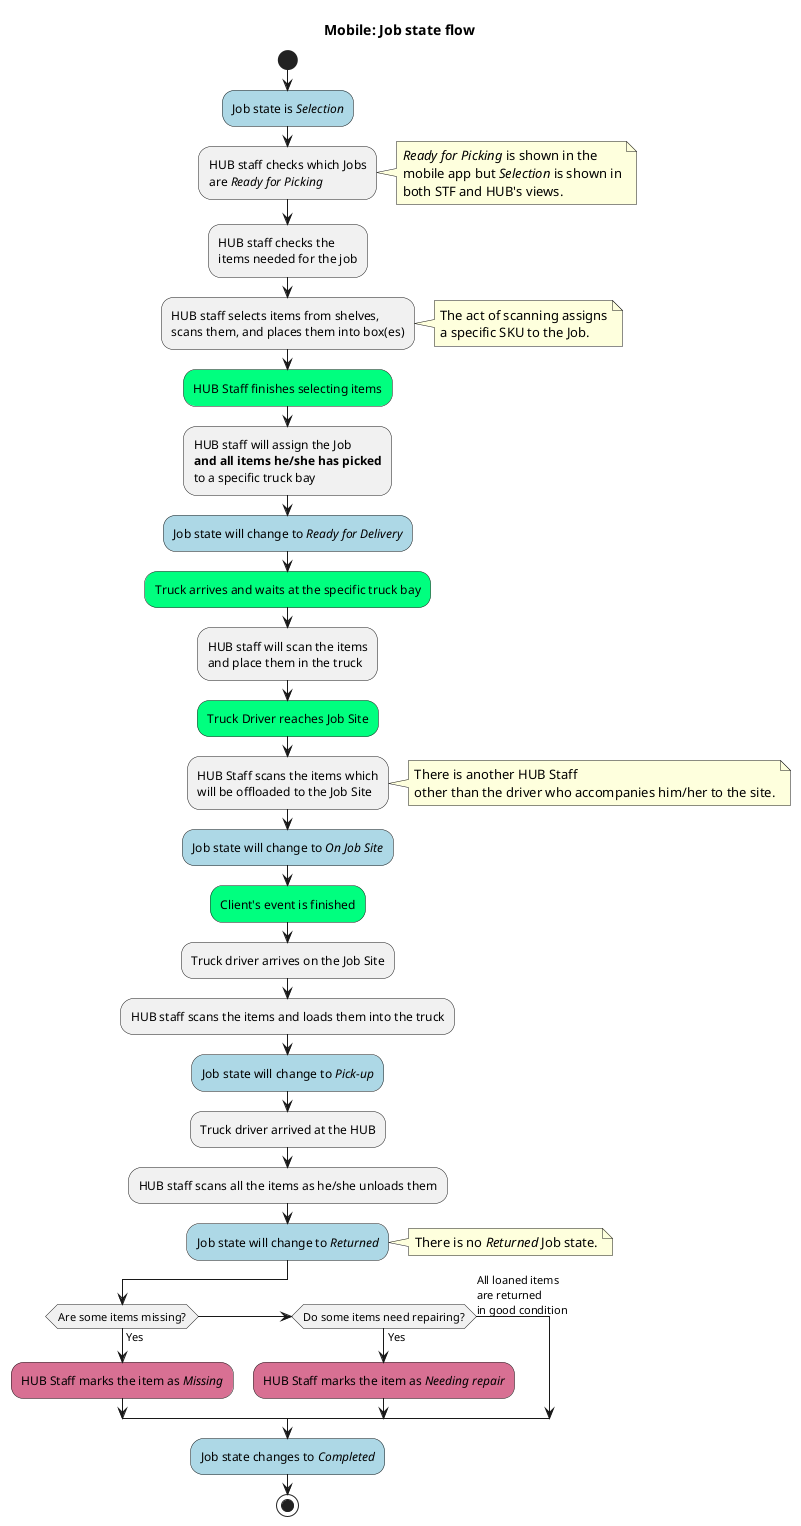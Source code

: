 ' Shows the transitions of Job from Ready for Delivery To Completed

@startuml
    title Mobile: Job state flow
    start

    #LightBlue:Job state is //Selection//;

    :HUB staff checks which Jobs
    are //Ready for Picking//;

    note right
        //Ready for Picking// is shown in the 
        mobile app but //Selection// is shown in
        both STF and HUB's views.
    end note
    
    :HUB staff checks the
    items needed for the job;

    :HUB staff selects items from shelves,
    scans them, and places them into box(es);

    note right
        The act of scanning assigns
        a specific SKU to the Job.
    end note

    #SpringGreen:HUB Staff finishes selecting items;

    :HUB staff will assign the Job 
    **and all items he/she has picked**
    to a specific truck bay;

    #LightBlue:Job state will change to //Ready for Delivery//;

    #SpringGreen:Truck arrives and waits at the specific truck bay;

    :HUB staff will scan the items
    and place them in the truck;

    #SpringGreen:Truck Driver reaches Job Site;
    
    :HUB Staff scans the items which
    will be offloaded to the Job Site;

    note right
        There is another HUB Staff
        other than the driver who accompanies him/her to the site.
    end note

    #LightBlue:Job state will change to //On Job Site//;

    #SpringGreen:Client's event is finished;
    :Truck driver arrives on the Job Site;
    :HUB staff scans the items and loads them into the truck;
    #LightBlue:Job state will change to //Pick-up//;

    :Truck driver arrived at the HUB;
    :HUB staff scans all the items as he/she unloads them;
    #LightBlue:Job state will change to //Returned//;

    note right
        There is no //Returned// Job state.
    end note

    if(Are some items missing?) then (Yes)
        #PaleVioletRed:HUB Staff marks the item as //Missing//;

    elseif(Do some items need repairing?) then (Yes)
        #PaleVioletRed:HUB Staff marks the item as //Needing repair//;
    else(All loaned items\nare returned\nin good condition)
    endif

    #LightBlue:Job state changes to //Completed//;
    stop
@enduml